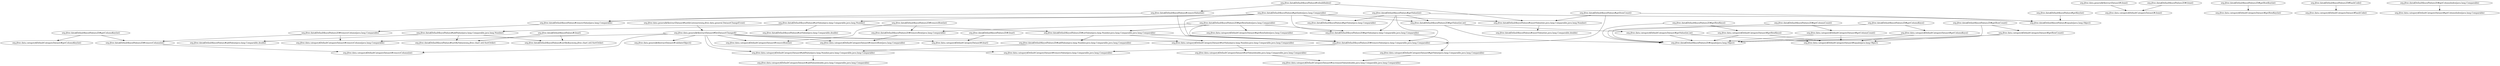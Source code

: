 digraph G {
  "org.jfree.data$DefaultKeyedValues#addValue(java.lang.Comparable,java.lang.Number)" -> "org.jfree.data$DefaultKeyedValues#addValue(java.lang.Comparable,double)";
  "org.jfree.data$DefaultKeyedValues#addValue(java.lang.Comparable,java.lang.Number)" -> "org.jfree.data$DefaultKeyedValues#sortByKeys(org.jfree.chart.util.SortOrder)";
  "org.jfree.data$DefaultKeyedValues#addValue(java.lang.Comparable,java.lang.Number)" -> "org.jfree.data$DefaultKeyedValues#sortByValues(org.jfree.chart.util.SortOrder)";
  "org.jfree.data$DefaultKeyedValues2D#setValue(java.lang.Number,java.lang.Comparable,java.lang.Comparable)" -> "org.jfree.data.category$DefaultCategoryDataset#setValue(java.lang.Number,java.lang.Comparable,java.lang.Comparable)";
  "org.jfree.data$DefaultKeyedValues2D#setValue(java.lang.Number,java.lang.Comparable,java.lang.Comparable)" -> "org.jfree.data$DefaultKeyedValues2D#removeValue(java.lang.Comparable,java.lang.Comparable)";
  "org.jfree.data$DefaultKeyedValues2D#setValue(java.lang.Number,java.lang.Comparable,java.lang.Comparable)" -> "org.jfree.data$DefaultKeyedValues2D#addValue(java.lang.Number,java.lang.Comparable,java.lang.Comparable)";
  "org.jfree.data.category$DefaultCategoryDataset#setValue(java.lang.Number,java.lang.Comparable,java.lang.Comparable)" -> "org.jfree.data.category$DefaultCategoryDataset#setValue(double,java.lang.Comparable,java.lang.Comparable)";
  "org.jfree.data$DefaultKeyedValues#getIndex(java.lang.Comparable)" -> "org.jfree.data$DefaultKeyedValues#getValue(java.lang.Comparable)";
  "org.jfree.data$DefaultKeyedValues#getIndex(java.lang.Comparable)" -> "org.jfree.data$DefaultKeyedValues2D#getValue(int,int)";
  "org.jfree.data$DefaultKeyedValues#getIndex(java.lang.Comparable)" -> "org.jfree.data$DefaultKeyedValues2D#getValue(java.lang.Comparable,java.lang.Comparable)";
  "org.jfree.data$DefaultKeyedValues#getIndex(java.lang.Comparable)" -> "org.jfree.data$DefaultKeyedValues#insertValue(int,java.lang.Comparable,java.lang.Number)";
  "org.jfree.data$DefaultKeyedValues#getIndex(java.lang.Comparable)" -> "org.jfree.data$DefaultKeyedValues#setValue(java.lang.Comparable,java.lang.Number)";
  "org.jfree.data$DefaultKeyedValues#getIndex(java.lang.Comparable)" -> "org.jfree.data$DefaultKeyedValues2D#removeValue(java.lang.Comparable,java.lang.Comparable)";
  "org.jfree.data$DefaultKeyedValues#getIndex(java.lang.Comparable)" -> "org.jfree.data$DefaultKeyedValues#removeValue(java.lang.Comparable)";
  "org.jfree.data$DefaultKeyedValues2D#getColumnKeys()" -> "org.jfree.data.category$DefaultCategoryDataset#getColumnKeys()";
  "org.jfree.data$DefaultKeyedValues2D#getColumnKeys()" -> "org.jfree.data$DefaultKeyedValues2D#equals(java.lang.Object)";
  "org.jfree.data.category$DefaultCategoryDataset#getColumnKeys()" -> "org.jfree.data$DefaultKeyedValues2D#equals(java.lang.Object)";
  "org.jfree.data.category$DefaultCategoryDataset#getColumnKeys()" -> "org.jfree.data.category$DefaultCategoryDataset#equals(java.lang.Object)";
  "org.jfree.data$DefaultKeyedValues2D#getRowCount()" -> "org.jfree.data.category$DefaultCategoryDataset#getRowCount()";
  "org.jfree.data$DefaultKeyedValues2D#getRowCount()" -> "org.jfree.data$DefaultKeyedValues2D#equals(java.lang.Object)";
  "org.jfree.data.category$DefaultCategoryDataset#getRowCount()" -> "org.jfree.data.category$DefaultCategoryDataset#equals(java.lang.Object)";
  "org.jfree.data.category$DefaultCategoryDataset#getRowCount()" -> "org.jfree.data$DefaultKeyedValues2D#equals(java.lang.Object)";
  "org.jfree.data$DefaultKeyedValues2D#removeColumn(java.lang.Comparable)" -> "org.jfree.data.category$DefaultCategoryDataset#removeColumn(java.lang.Comparable)";
  "org.jfree.data$DefaultKeyedValues2D#removeColumn(java.lang.Comparable)" -> "org.jfree.data$DefaultKeyedValues2D#removeColumn(int)";
  "org.jfree.data.general$AbstractDataset#fireDatasetChanged()" -> "org.jfree.data.category$DefaultCategoryDataset#removeColumn(java.lang.Comparable)";
  "org.jfree.data.general$AbstractDataset#fireDatasetChanged()" -> "org.jfree.data.category$DefaultCategoryDataset#removeValue(java.lang.Comparable,java.lang.Comparable)";
  "org.jfree.data.general$AbstractDataset#fireDatasetChanged()" -> "org.jfree.data.category$DefaultCategoryDataset#removeColumn(int)";
  "org.jfree.data.general$AbstractDataset#fireDatasetChanged()" -> "org.jfree.data.category$DefaultCategoryDataset#removeRow(java.lang.Comparable)";
  "org.jfree.data.general$AbstractDataset#fireDatasetChanged()" -> "org.jfree.data.category$DefaultCategoryDataset#setValue(java.lang.Number,java.lang.Comparable,java.lang.Comparable)";
  "org.jfree.data.general$AbstractDataset#fireDatasetChanged()" -> "org.jfree.data.general$AbstractDataset#validateObject()";
  "org.jfree.data.general$AbstractDataset#fireDatasetChanged()" -> "org.jfree.data.category$DefaultCategoryDataset#removeRow(int)";
  "org.jfree.data.general$AbstractDataset#fireDatasetChanged()" -> "org.jfree.data.category$DefaultCategoryDataset#addValue(java.lang.Number,java.lang.Comparable,java.lang.Comparable)";
  "org.jfree.data.general$AbstractDataset#fireDatasetChanged()" -> "org.jfree.data.category$DefaultCategoryDataset#clear()";
  "org.jfree.data$DefaultKeyedValues2D#removeRow(int)" -> "org.jfree.data.category$DefaultCategoryDataset#removeRow(int)";
  "org.jfree.data$DefaultKeyedValues2D#removeRow(int)" -> "org.jfree.data$DefaultKeyedValues2D#removeRow(java.lang.Comparable)";
  "org.jfree.data$DefaultKeyedValues2D#getRowIndex(java.lang.Comparable)" -> "org.jfree.data$DefaultKeyedValues2D#getValue(java.lang.Comparable,java.lang.Comparable)";
  "org.jfree.data$DefaultKeyedValues2D#getRowIndex(java.lang.Comparable)" -> "org.jfree.data$DefaultKeyedValues2D#setValue(java.lang.Number,java.lang.Comparable,java.lang.Comparable)";
  "org.jfree.data$DefaultKeyedValues2D#getRowIndex(java.lang.Comparable)" -> "org.jfree.data$DefaultKeyedValues2D#removeRow(java.lang.Comparable)";
  "org.jfree.data$DefaultKeyedValues2D#getRowIndex(java.lang.Comparable)" -> "org.jfree.data$DefaultKeyedValues2D#removeValue(java.lang.Comparable,java.lang.Comparable)";
  "org.jfree.data$DefaultKeyedValues2D#getRowIndex(java.lang.Comparable)" -> "org.jfree.data.category$DefaultCategoryDataset#getRowIndex(java.lang.Comparable)";
  "org.jfree.data$DefaultKeyedValues2D#getValue(java.lang.Comparable,java.lang.Comparable)" -> "org.jfree.data.category$DefaultCategoryDataset#getValue(java.lang.Comparable,java.lang.Comparable)";
  "org.jfree.data$DefaultKeyedValues2D#getValue(int,int)" -> "org.jfree.data.category$DefaultCategoryDataset#getValue(int,int)";
  "org.jfree.data$DefaultKeyedValues2D#getValue(int,int)" -> "org.jfree.data$DefaultKeyedValues2D#equals(java.lang.Object)";
  "org.jfree.data.category$DefaultCategoryDataset#getValue(int,int)" -> "org.jfree.data$DefaultKeyedValues2D#equals(java.lang.Object)";
  "org.jfree.data.category$DefaultCategoryDataset#getValue(int,int)" -> "org.jfree.data.category$DefaultCategoryDataset#equals(java.lang.Object)";
  "org.jfree.data$DefaultKeyedValues#removeValue(int)" -> "org.jfree.data$DefaultKeyedValues2D#removeValue(java.lang.Comparable,java.lang.Comparable)";
  "org.jfree.data$DefaultKeyedValues#removeValue(int)" -> "org.jfree.data$DefaultKeyedValues#removeValue(java.lang.Comparable)";
  "org.jfree.data$DefaultKeyedValues2D#removeValue(java.lang.Comparable,java.lang.Comparable)" -> "org.jfree.data.category$DefaultCategoryDataset#removeValue(java.lang.Comparable,java.lang.Comparable)";
  "org.jfree.data$DefaultKeyedValues2D#clear()" -> "org.jfree.data.category$DefaultCategoryDataset#clear()";
  "org.jfree.data$DefaultKeyedValues2D#addValue(java.lang.Number,java.lang.Comparable,java.lang.Comparable)" -> "org.jfree.data.category$DefaultCategoryDataset#addValue(java.lang.Number,java.lang.Comparable,java.lang.Comparable)";
  "org.jfree.data.category$DefaultCategoryDataset#addValue(java.lang.Number,java.lang.Comparable,java.lang.Comparable)" -> "org.jfree.data.category$DefaultCategoryDataset#addValue(double,java.lang.Comparable,java.lang.Comparable)";
  "org.jfree.data$DefaultKeyedValues2D#removeColumn(int)" -> "org.jfree.data.category$DefaultCategoryDataset#removeColumn(int)";
  "org.jfree.data$DefaultKeyedValues#getItemCount()" -> "org.jfree.data$DefaultKeyedValues2D#removeValue(java.lang.Comparable,java.lang.Comparable)";
  "org.jfree.data$DefaultKeyedValues#getItemCount()" -> "org.jfree.data$DefaultKeyedValues#insertValue(int,java.lang.Comparable,java.lang.Number)";
  "org.jfree.data$DefaultKeyedValues#getItemCount()" -> "org.jfree.data$DefaultKeyedValues#equals(java.lang.Object)";
  "org.jfree.data.category$DefaultCategoryDataset#setValue(double,java.lang.Comparable,java.lang.Comparable)" -> "org.jfree.data.category$DefaultCategoryDataset#incrementValue(double,java.lang.Comparable,java.lang.Comparable)";
  "org.jfree.data$DefaultKeyedValues2D#removeRow(java.lang.Comparable)" -> "org.jfree.data.category$DefaultCategoryDataset#removeRow(java.lang.Comparable)";
  "org.jfree.data$DefaultKeyedValues#getValue(int)" -> "org.jfree.data$DefaultKeyedValues#equals(java.lang.Object)";
  "org.jfree.data$DefaultKeyedValues#getValue(int)" -> "org.jfree.data$DefaultKeyedValues2D#getValue(java.lang.Comparable,java.lang.Comparable)";
  "org.jfree.data$DefaultKeyedValues#getValue(int)" -> "org.jfree.data$DefaultKeyedValues#getValue(java.lang.Comparable)";
  "org.jfree.data$DefaultKeyedValues#getValue(int)" -> "org.jfree.data$DefaultKeyedValues2D#removeValue(java.lang.Comparable,java.lang.Comparable)";
  "org.jfree.data$DefaultKeyedValues#getValue(int)" -> "org.jfree.data$DefaultKeyedValues2D#getValue(int,int)";
  "org.jfree.data$DefaultKeyedValues2D#getColumnCount()" -> "org.jfree.data$DefaultKeyedValues2D#equals(java.lang.Object)";
  "org.jfree.data$DefaultKeyedValues2D#getColumnCount()" -> "org.jfree.data.category$DefaultCategoryDataset#getColumnCount()";
  "org.jfree.data.category$DefaultCategoryDataset#getColumnCount()" -> "org.jfree.data.category$DefaultCategoryDataset#equals(java.lang.Object)";
  "org.jfree.data.category$DefaultCategoryDataset#getColumnCount()" -> "org.jfree.data$DefaultKeyedValues2D#equals(java.lang.Object)";
  "org.jfree.data$DefaultKeyedValues#insertValue(int,java.lang.Comparable,java.lang.Number)" -> "org.jfree.data$DefaultKeyedValues#insertValue(int,java.lang.Comparable,double)";
  "org.jfree.data.category$DefaultCategoryDataset#getValue(java.lang.Comparable,java.lang.Comparable)" -> "org.jfree.data.category$DefaultCategoryDataset#incrementValue(double,java.lang.Comparable,java.lang.Comparable)";
  "org.jfree.data.general$AbstractDataset#notifyListeners(org.jfree.data.general.DatasetChangeEvent)" -> "org.jfree.data.general$AbstractDataset#fireDatasetChanged()";
  "org.jfree.data$DefaultKeyedValues#clear()" -> "org.jfree.data$DefaultKeyedValues#sortByKeys(org.jfree.chart.util.SortOrder)";
  "org.jfree.data$DefaultKeyedValues#clear()" -> "org.jfree.data$DefaultKeyedValues#sortByValues(org.jfree.chart.util.SortOrder)";
  "org.jfree.data.general$AbstractDataset#clone()" -> "org.jfree.data.category$DefaultCategoryDataset#clone()";
  "org.jfree.data$DefaultKeyedValues2D#clone()" -> "org.jfree.data.category$DefaultCategoryDataset#clone()";
  "org.jfree.data$DefaultKeyedValues2D#getRowKey(int)" -> "org.jfree.data.category$DefaultCategoryDataset#getRowKey(int)";
  "org.jfree.data$DefaultKeyedValues2D#hashCode()" -> "org.jfree.data.category$DefaultCategoryDataset#hashCode()";
  "org.jfree.data$DefaultKeyedValues2D#getRowKeys()" -> "org.jfree.data.category$DefaultCategoryDataset#getRowKeys()";
  "org.jfree.data$DefaultKeyedValues2D#getRowKeys()" -> "org.jfree.data$DefaultKeyedValues2D#equals(java.lang.Object)";
  "org.jfree.data.category$DefaultCategoryDataset#getRowKeys()" -> "org.jfree.data.category$DefaultCategoryDataset#equals(java.lang.Object)";
  "org.jfree.data.category$DefaultCategoryDataset#getRowKeys()" -> "org.jfree.data$DefaultKeyedValues2D#equals(java.lang.Object)";
  "org.jfree.data$DefaultKeyedValues#setValue(java.lang.Comparable,java.lang.Number)" -> "org.jfree.data$DefaultKeyedValues#setValue(java.lang.Comparable,double)";
  "org.jfree.data$DefaultKeyedValues#setValue(java.lang.Comparable,java.lang.Number)" -> "org.jfree.data$DefaultKeyedValues2D#setValue(java.lang.Number,java.lang.Comparable,java.lang.Comparable)";
  "org.jfree.data$DefaultKeyedValues#setValue(java.lang.Comparable,java.lang.Number)" -> "org.jfree.data$DefaultKeyedValues#addValue(java.lang.Comparable,java.lang.Number)";
  "org.jfree.data$DefaultKeyedValues2D#getColumnIndex(java.lang.Comparable)" -> "org.jfree.data.category$DefaultCategoryDataset#getColumnIndex(java.lang.Comparable)";
  "org.jfree.data$DefaultKeyedValues#rebuildIndex()" -> "org.jfree.data$DefaultKeyedValues#removeValue(int)";
  "org.jfree.data$DefaultKeyedValues#rebuildIndex()" -> "org.jfree.data$DefaultKeyedValues#insertValue(int,java.lang.Comparable,java.lang.Number)";
  "org.jfree.data$DefaultKeyedValues2D#getColumnKey(int)" -> "org.jfree.data$DefaultKeyedValues2D#removeColumn(int)";
  "org.jfree.data$DefaultKeyedValues2D#getColumnKey(int)" -> "org.jfree.data.category$DefaultCategoryDataset#getColumnKey(int)";
  "org.jfree.data$DefaultKeyedValues#getKey(int)" -> "org.jfree.data$DefaultKeyedValues#equals(java.lang.Object)";
  "org.jfree.data$DefaultKeyedValues#removeValue(java.lang.Comparable)" -> "org.jfree.data$DefaultKeyedValues2D#removeColumn(java.lang.Comparable)";
}
